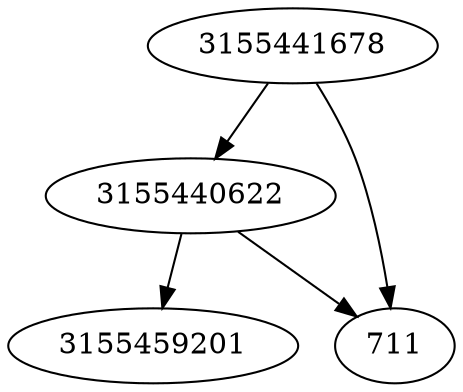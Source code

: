 strict digraph  {
3155459201;
3155440622;
3155441678;
711;
3155440622 -> 3155459201;
3155440622 -> 711;
3155441678 -> 3155440622;
3155441678 -> 711;
}
